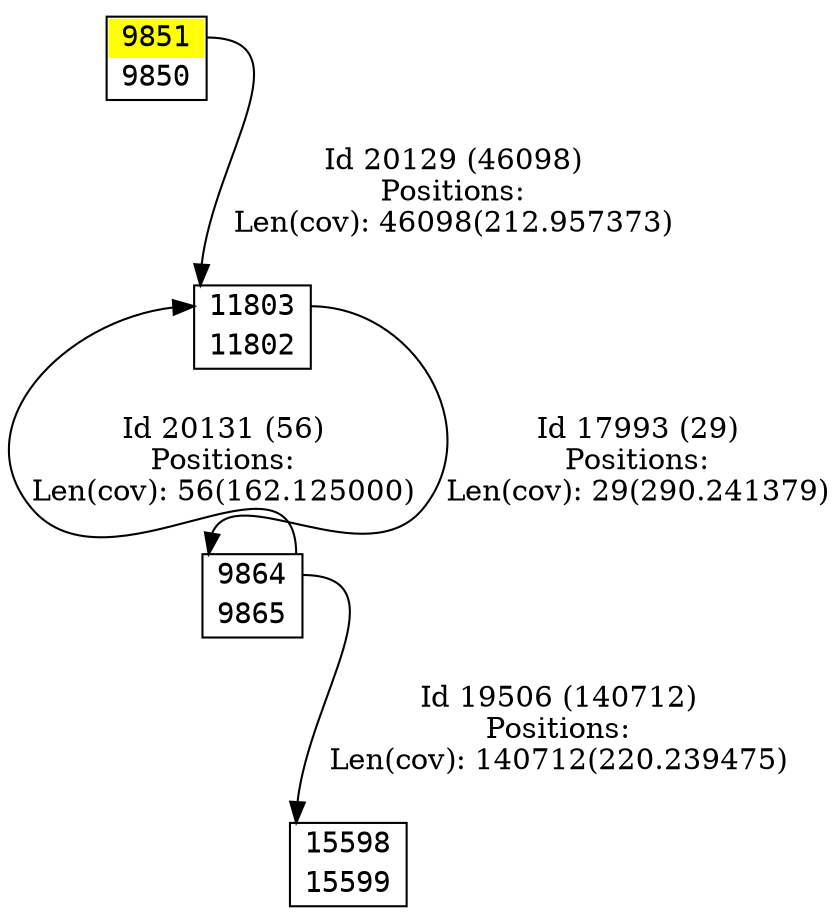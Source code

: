 digraph graph_picture {
node[fontname=<Courier> ,penwidth=<1.8> ,shape=<plaintext> ]
vertex_9850_9851[label=<<TABLE BORDER="1" CELLSPACING="0" >
<TR><TD BORDER="0" PORT = "port_9851_in" color="yellow" bgcolor="yellow" ></TD><TD BORDER="0" color="yellow" bgcolor="yellow" >9851</TD><TD BORDER="0" PORT = "port_9851_out" color="yellow" bgcolor="yellow" ></TD></TR>
<TR><TD BORDER="0" PORT = "port_9850_out" color="white" bgcolor="white" ></TD><TD BORDER="0" color="white" bgcolor="white" >9850</TD><TD BORDER="0" PORT = "port_9850_in" color="white" bgcolor="white" ></TD></TR>
</TABLE>> ,color=<black> ,URL=</vertex/9851.svg> ]
vertex_9864_9865[label=<<TABLE BORDER="1" CELLSPACING="0" >
<TR><TD BORDER="0" PORT = "port_9864_in" color="white" bgcolor="white" ></TD><TD BORDER="0" color="white" bgcolor="white" >9864</TD><TD BORDER="0" PORT = "port_9864_out" color="white" bgcolor="white" ></TD></TR>
<TR><TD BORDER="0" PORT = "port_9865_out" color="white" bgcolor="white" ></TD><TD BORDER="0" color="white" bgcolor="white" >9865</TD><TD BORDER="0" PORT = "port_9865_in" color="white" bgcolor="white" ></TD></TR>
</TABLE>> ,color=<black> ,URL=</vertex/9864.svg> ]
vertex_11802_11803[label=<<TABLE BORDER="1" CELLSPACING="0" >
<TR><TD BORDER="0" PORT = "port_11803_in" color="white" bgcolor="white" ></TD><TD BORDER="0" color="white" bgcolor="white" >11803</TD><TD BORDER="0" PORT = "port_11803_out" color="white" bgcolor="white" ></TD></TR>
<TR><TD BORDER="0" PORT = "port_11802_out" color="white" bgcolor="white" ></TD><TD BORDER="0" color="white" bgcolor="white" >11802</TD><TD BORDER="0" PORT = "port_11802_in" color="white" bgcolor="white" ></TD></TR>
</TABLE>> ,color=<black> ,URL=</vertex/11803.svg> ]
vertex_15598_15599[label=<<TABLE BORDER="1" CELLSPACING="0" >
<TR><TD BORDER="0" PORT = "port_15598_in" color="white" bgcolor="white" ></TD><TD BORDER="0" color="white" bgcolor="white" >15598</TD><TD BORDER="0" PORT = "port_15598_out" color="white" bgcolor="white" ></TD></TR>
<TR><TD BORDER="0" PORT = "port_15599_out" color="white" bgcolor="white" ></TD><TD BORDER="0" color="white" bgcolor="white" >15599</TD><TD BORDER="0" PORT = "port_15599_in" color="white" bgcolor="white" ></TD></TR>
</TABLE>> ,color=<black> ,URL=</vertex/15598.svg> ]
vertex_11802_11803:port_11803_out->vertex_9864_9865:port_9864_in[label="Id 17993 (29)\nPositions:\nLen(cov): 29(290.241379)" ,color=<black> ]
vertex_9864_9865:port_9864_out->vertex_15598_15599:port_15598_in[label="Id 19506 (140712)\nPositions:\nLen(cov): 140712(220.239475)" ,color=<black> ]
vertex_9850_9851:port_9851_out->vertex_11802_11803:port_11803_in[label="Id 20129 (46098)\nPositions:\nLen(cov): 46098(212.957373)" ,color=<black> ]
vertex_9864_9865:port_9864_out->vertex_11802_11803:port_11803_in[label="Id 20131 (56)\nPositions:\nLen(cov): 56(162.125000)" ,color=<black> ]
}
